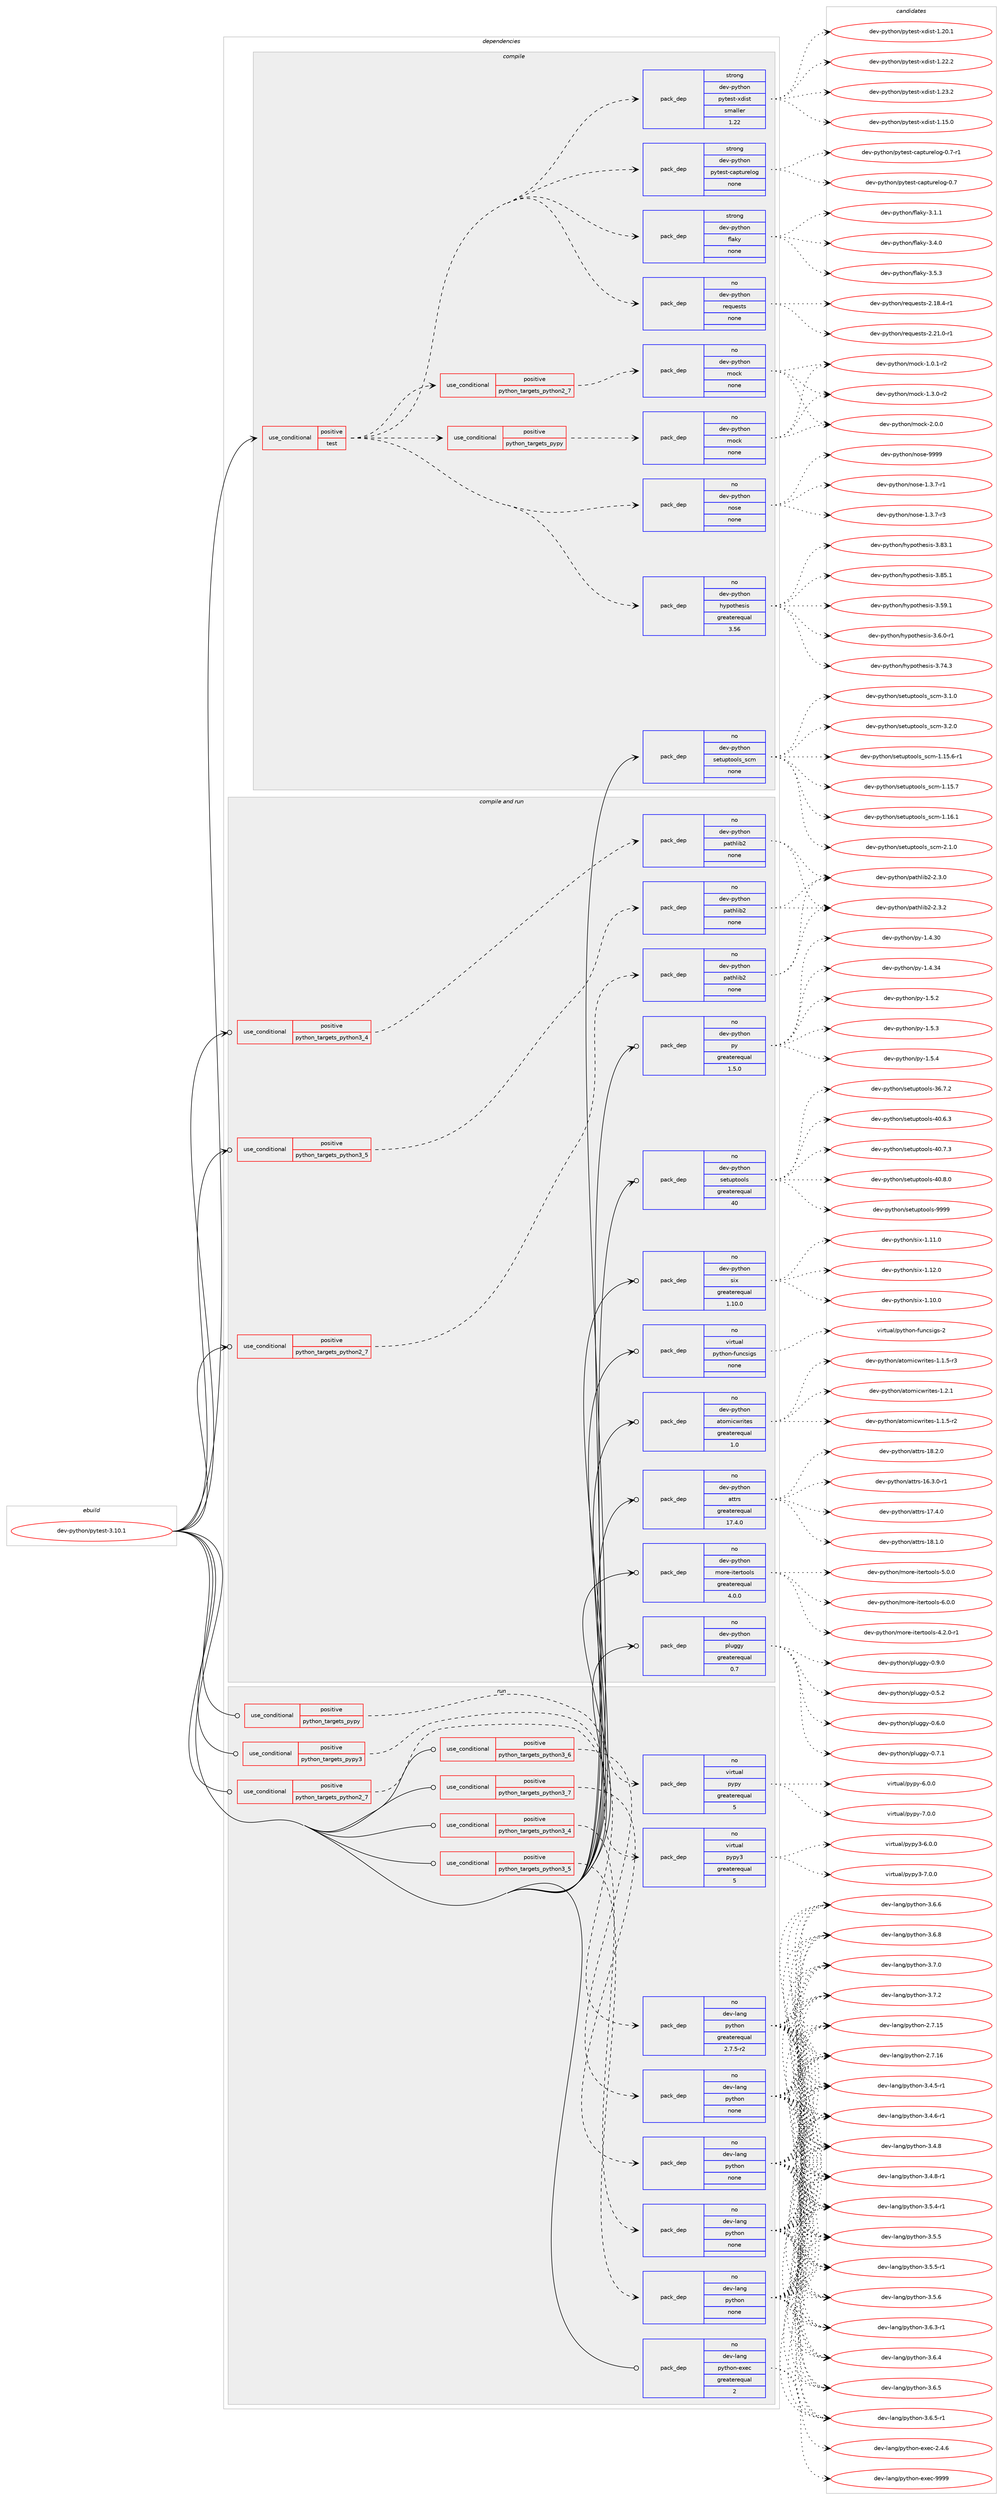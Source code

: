digraph prolog {

# *************
# Graph options
# *************

newrank=true;
concentrate=true;
compound=true;
graph [rankdir=LR,fontname=Helvetica,fontsize=10,ranksep=1.5];#, ranksep=2.5, nodesep=0.2];
edge  [arrowhead=vee];
node  [fontname=Helvetica,fontsize=10];

# **********
# The ebuild
# **********

subgraph cluster_leftcol {
color=gray;
rank=same;
label=<<i>ebuild</i>>;
id [label="dev-python/pytest-3.10.1", color=red, width=4, href="../dev-python/pytest-3.10.1.svg"];
}

# ****************
# The dependencies
# ****************

subgraph cluster_midcol {
color=gray;
label=<<i>dependencies</i>>;
subgraph cluster_compile {
fillcolor="#eeeeee";
style=filled;
label=<<i>compile</i>>;
subgraph cond381925 {
dependency1432696 [label=<<TABLE BORDER="0" CELLBORDER="1" CELLSPACING="0" CELLPADDING="4"><TR><TD ROWSPAN="3" CELLPADDING="10">use_conditional</TD></TR><TR><TD>positive</TD></TR><TR><TD>test</TD></TR></TABLE>>, shape=none, color=red];
subgraph pack1027427 {
dependency1432697 [label=<<TABLE BORDER="0" CELLBORDER="1" CELLSPACING="0" CELLPADDING="4" WIDTH="220"><TR><TD ROWSPAN="6" CELLPADDING="30">pack_dep</TD></TR><TR><TD WIDTH="110">no</TD></TR><TR><TD>dev-python</TD></TR><TR><TD>hypothesis</TD></TR><TR><TD>greaterequal</TD></TR><TR><TD>3.56</TD></TR></TABLE>>, shape=none, color=blue];
}
dependency1432696:e -> dependency1432697:w [weight=20,style="dashed",arrowhead="vee"];
subgraph pack1027428 {
dependency1432698 [label=<<TABLE BORDER="0" CELLBORDER="1" CELLSPACING="0" CELLPADDING="4" WIDTH="220"><TR><TD ROWSPAN="6" CELLPADDING="30">pack_dep</TD></TR><TR><TD WIDTH="110">no</TD></TR><TR><TD>dev-python</TD></TR><TR><TD>nose</TD></TR><TR><TD>none</TD></TR><TR><TD></TD></TR></TABLE>>, shape=none, color=blue];
}
dependency1432696:e -> dependency1432698:w [weight=20,style="dashed",arrowhead="vee"];
subgraph cond381926 {
dependency1432699 [label=<<TABLE BORDER="0" CELLBORDER="1" CELLSPACING="0" CELLPADDING="4"><TR><TD ROWSPAN="3" CELLPADDING="10">use_conditional</TD></TR><TR><TD>positive</TD></TR><TR><TD>python_targets_pypy</TD></TR></TABLE>>, shape=none, color=red];
subgraph pack1027429 {
dependency1432700 [label=<<TABLE BORDER="0" CELLBORDER="1" CELLSPACING="0" CELLPADDING="4" WIDTH="220"><TR><TD ROWSPAN="6" CELLPADDING="30">pack_dep</TD></TR><TR><TD WIDTH="110">no</TD></TR><TR><TD>dev-python</TD></TR><TR><TD>mock</TD></TR><TR><TD>none</TD></TR><TR><TD></TD></TR></TABLE>>, shape=none, color=blue];
}
dependency1432699:e -> dependency1432700:w [weight=20,style="dashed",arrowhead="vee"];
}
dependency1432696:e -> dependency1432699:w [weight=20,style="dashed",arrowhead="vee"];
subgraph cond381927 {
dependency1432701 [label=<<TABLE BORDER="0" CELLBORDER="1" CELLSPACING="0" CELLPADDING="4"><TR><TD ROWSPAN="3" CELLPADDING="10">use_conditional</TD></TR><TR><TD>positive</TD></TR><TR><TD>python_targets_python2_7</TD></TR></TABLE>>, shape=none, color=red];
subgraph pack1027430 {
dependency1432702 [label=<<TABLE BORDER="0" CELLBORDER="1" CELLSPACING="0" CELLPADDING="4" WIDTH="220"><TR><TD ROWSPAN="6" CELLPADDING="30">pack_dep</TD></TR><TR><TD WIDTH="110">no</TD></TR><TR><TD>dev-python</TD></TR><TR><TD>mock</TD></TR><TR><TD>none</TD></TR><TR><TD></TD></TR></TABLE>>, shape=none, color=blue];
}
dependency1432701:e -> dependency1432702:w [weight=20,style="dashed",arrowhead="vee"];
}
dependency1432696:e -> dependency1432701:w [weight=20,style="dashed",arrowhead="vee"];
subgraph pack1027431 {
dependency1432703 [label=<<TABLE BORDER="0" CELLBORDER="1" CELLSPACING="0" CELLPADDING="4" WIDTH="220"><TR><TD ROWSPAN="6" CELLPADDING="30">pack_dep</TD></TR><TR><TD WIDTH="110">no</TD></TR><TR><TD>dev-python</TD></TR><TR><TD>requests</TD></TR><TR><TD>none</TD></TR><TR><TD></TD></TR></TABLE>>, shape=none, color=blue];
}
dependency1432696:e -> dependency1432703:w [weight=20,style="dashed",arrowhead="vee"];
subgraph pack1027432 {
dependency1432704 [label=<<TABLE BORDER="0" CELLBORDER="1" CELLSPACING="0" CELLPADDING="4" WIDTH="220"><TR><TD ROWSPAN="6" CELLPADDING="30">pack_dep</TD></TR><TR><TD WIDTH="110">strong</TD></TR><TR><TD>dev-python</TD></TR><TR><TD>flaky</TD></TR><TR><TD>none</TD></TR><TR><TD></TD></TR></TABLE>>, shape=none, color=blue];
}
dependency1432696:e -> dependency1432704:w [weight=20,style="dashed",arrowhead="vee"];
subgraph pack1027433 {
dependency1432705 [label=<<TABLE BORDER="0" CELLBORDER="1" CELLSPACING="0" CELLPADDING="4" WIDTH="220"><TR><TD ROWSPAN="6" CELLPADDING="30">pack_dep</TD></TR><TR><TD WIDTH="110">strong</TD></TR><TR><TD>dev-python</TD></TR><TR><TD>pytest-capturelog</TD></TR><TR><TD>none</TD></TR><TR><TD></TD></TR></TABLE>>, shape=none, color=blue];
}
dependency1432696:e -> dependency1432705:w [weight=20,style="dashed",arrowhead="vee"];
subgraph pack1027434 {
dependency1432706 [label=<<TABLE BORDER="0" CELLBORDER="1" CELLSPACING="0" CELLPADDING="4" WIDTH="220"><TR><TD ROWSPAN="6" CELLPADDING="30">pack_dep</TD></TR><TR><TD WIDTH="110">strong</TD></TR><TR><TD>dev-python</TD></TR><TR><TD>pytest-xdist</TD></TR><TR><TD>smaller</TD></TR><TR><TD>1.22</TD></TR></TABLE>>, shape=none, color=blue];
}
dependency1432696:e -> dependency1432706:w [weight=20,style="dashed",arrowhead="vee"];
}
id:e -> dependency1432696:w [weight=20,style="solid",arrowhead="vee"];
subgraph pack1027435 {
dependency1432707 [label=<<TABLE BORDER="0" CELLBORDER="1" CELLSPACING="0" CELLPADDING="4" WIDTH="220"><TR><TD ROWSPAN="6" CELLPADDING="30">pack_dep</TD></TR><TR><TD WIDTH="110">no</TD></TR><TR><TD>dev-python</TD></TR><TR><TD>setuptools_scm</TD></TR><TR><TD>none</TD></TR><TR><TD></TD></TR></TABLE>>, shape=none, color=blue];
}
id:e -> dependency1432707:w [weight=20,style="solid",arrowhead="vee"];
}
subgraph cluster_compileandrun {
fillcolor="#eeeeee";
style=filled;
label=<<i>compile and run</i>>;
subgraph cond381928 {
dependency1432708 [label=<<TABLE BORDER="0" CELLBORDER="1" CELLSPACING="0" CELLPADDING="4"><TR><TD ROWSPAN="3" CELLPADDING="10">use_conditional</TD></TR><TR><TD>positive</TD></TR><TR><TD>python_targets_python2_7</TD></TR></TABLE>>, shape=none, color=red];
subgraph pack1027436 {
dependency1432709 [label=<<TABLE BORDER="0" CELLBORDER="1" CELLSPACING="0" CELLPADDING="4" WIDTH="220"><TR><TD ROWSPAN="6" CELLPADDING="30">pack_dep</TD></TR><TR><TD WIDTH="110">no</TD></TR><TR><TD>dev-python</TD></TR><TR><TD>pathlib2</TD></TR><TR><TD>none</TD></TR><TR><TD></TD></TR></TABLE>>, shape=none, color=blue];
}
dependency1432708:e -> dependency1432709:w [weight=20,style="dashed",arrowhead="vee"];
}
id:e -> dependency1432708:w [weight=20,style="solid",arrowhead="odotvee"];
subgraph cond381929 {
dependency1432710 [label=<<TABLE BORDER="0" CELLBORDER="1" CELLSPACING="0" CELLPADDING="4"><TR><TD ROWSPAN="3" CELLPADDING="10">use_conditional</TD></TR><TR><TD>positive</TD></TR><TR><TD>python_targets_python3_4</TD></TR></TABLE>>, shape=none, color=red];
subgraph pack1027437 {
dependency1432711 [label=<<TABLE BORDER="0" CELLBORDER="1" CELLSPACING="0" CELLPADDING="4" WIDTH="220"><TR><TD ROWSPAN="6" CELLPADDING="30">pack_dep</TD></TR><TR><TD WIDTH="110">no</TD></TR><TR><TD>dev-python</TD></TR><TR><TD>pathlib2</TD></TR><TR><TD>none</TD></TR><TR><TD></TD></TR></TABLE>>, shape=none, color=blue];
}
dependency1432710:e -> dependency1432711:w [weight=20,style="dashed",arrowhead="vee"];
}
id:e -> dependency1432710:w [weight=20,style="solid",arrowhead="odotvee"];
subgraph cond381930 {
dependency1432712 [label=<<TABLE BORDER="0" CELLBORDER="1" CELLSPACING="0" CELLPADDING="4"><TR><TD ROWSPAN="3" CELLPADDING="10">use_conditional</TD></TR><TR><TD>positive</TD></TR><TR><TD>python_targets_python3_5</TD></TR></TABLE>>, shape=none, color=red];
subgraph pack1027438 {
dependency1432713 [label=<<TABLE BORDER="0" CELLBORDER="1" CELLSPACING="0" CELLPADDING="4" WIDTH="220"><TR><TD ROWSPAN="6" CELLPADDING="30">pack_dep</TD></TR><TR><TD WIDTH="110">no</TD></TR><TR><TD>dev-python</TD></TR><TR><TD>pathlib2</TD></TR><TR><TD>none</TD></TR><TR><TD></TD></TR></TABLE>>, shape=none, color=blue];
}
dependency1432712:e -> dependency1432713:w [weight=20,style="dashed",arrowhead="vee"];
}
id:e -> dependency1432712:w [weight=20,style="solid",arrowhead="odotvee"];
subgraph pack1027439 {
dependency1432714 [label=<<TABLE BORDER="0" CELLBORDER="1" CELLSPACING="0" CELLPADDING="4" WIDTH="220"><TR><TD ROWSPAN="6" CELLPADDING="30">pack_dep</TD></TR><TR><TD WIDTH="110">no</TD></TR><TR><TD>dev-python</TD></TR><TR><TD>atomicwrites</TD></TR><TR><TD>greaterequal</TD></TR><TR><TD>1.0</TD></TR></TABLE>>, shape=none, color=blue];
}
id:e -> dependency1432714:w [weight=20,style="solid",arrowhead="odotvee"];
subgraph pack1027440 {
dependency1432715 [label=<<TABLE BORDER="0" CELLBORDER="1" CELLSPACING="0" CELLPADDING="4" WIDTH="220"><TR><TD ROWSPAN="6" CELLPADDING="30">pack_dep</TD></TR><TR><TD WIDTH="110">no</TD></TR><TR><TD>dev-python</TD></TR><TR><TD>attrs</TD></TR><TR><TD>greaterequal</TD></TR><TR><TD>17.4.0</TD></TR></TABLE>>, shape=none, color=blue];
}
id:e -> dependency1432715:w [weight=20,style="solid",arrowhead="odotvee"];
subgraph pack1027441 {
dependency1432716 [label=<<TABLE BORDER="0" CELLBORDER="1" CELLSPACING="0" CELLPADDING="4" WIDTH="220"><TR><TD ROWSPAN="6" CELLPADDING="30">pack_dep</TD></TR><TR><TD WIDTH="110">no</TD></TR><TR><TD>dev-python</TD></TR><TR><TD>more-itertools</TD></TR><TR><TD>greaterequal</TD></TR><TR><TD>4.0.0</TD></TR></TABLE>>, shape=none, color=blue];
}
id:e -> dependency1432716:w [weight=20,style="solid",arrowhead="odotvee"];
subgraph pack1027442 {
dependency1432717 [label=<<TABLE BORDER="0" CELLBORDER="1" CELLSPACING="0" CELLPADDING="4" WIDTH="220"><TR><TD ROWSPAN="6" CELLPADDING="30">pack_dep</TD></TR><TR><TD WIDTH="110">no</TD></TR><TR><TD>dev-python</TD></TR><TR><TD>pluggy</TD></TR><TR><TD>greaterequal</TD></TR><TR><TD>0.7</TD></TR></TABLE>>, shape=none, color=blue];
}
id:e -> dependency1432717:w [weight=20,style="solid",arrowhead="odotvee"];
subgraph pack1027443 {
dependency1432718 [label=<<TABLE BORDER="0" CELLBORDER="1" CELLSPACING="0" CELLPADDING="4" WIDTH="220"><TR><TD ROWSPAN="6" CELLPADDING="30">pack_dep</TD></TR><TR><TD WIDTH="110">no</TD></TR><TR><TD>dev-python</TD></TR><TR><TD>py</TD></TR><TR><TD>greaterequal</TD></TR><TR><TD>1.5.0</TD></TR></TABLE>>, shape=none, color=blue];
}
id:e -> dependency1432718:w [weight=20,style="solid",arrowhead="odotvee"];
subgraph pack1027444 {
dependency1432719 [label=<<TABLE BORDER="0" CELLBORDER="1" CELLSPACING="0" CELLPADDING="4" WIDTH="220"><TR><TD ROWSPAN="6" CELLPADDING="30">pack_dep</TD></TR><TR><TD WIDTH="110">no</TD></TR><TR><TD>dev-python</TD></TR><TR><TD>setuptools</TD></TR><TR><TD>greaterequal</TD></TR><TR><TD>40</TD></TR></TABLE>>, shape=none, color=blue];
}
id:e -> dependency1432719:w [weight=20,style="solid",arrowhead="odotvee"];
subgraph pack1027445 {
dependency1432720 [label=<<TABLE BORDER="0" CELLBORDER="1" CELLSPACING="0" CELLPADDING="4" WIDTH="220"><TR><TD ROWSPAN="6" CELLPADDING="30">pack_dep</TD></TR><TR><TD WIDTH="110">no</TD></TR><TR><TD>dev-python</TD></TR><TR><TD>six</TD></TR><TR><TD>greaterequal</TD></TR><TR><TD>1.10.0</TD></TR></TABLE>>, shape=none, color=blue];
}
id:e -> dependency1432720:w [weight=20,style="solid",arrowhead="odotvee"];
subgraph pack1027446 {
dependency1432721 [label=<<TABLE BORDER="0" CELLBORDER="1" CELLSPACING="0" CELLPADDING="4" WIDTH="220"><TR><TD ROWSPAN="6" CELLPADDING="30">pack_dep</TD></TR><TR><TD WIDTH="110">no</TD></TR><TR><TD>virtual</TD></TR><TR><TD>python-funcsigs</TD></TR><TR><TD>none</TD></TR><TR><TD></TD></TR></TABLE>>, shape=none, color=blue];
}
id:e -> dependency1432721:w [weight=20,style="solid",arrowhead="odotvee"];
}
subgraph cluster_run {
fillcolor="#eeeeee";
style=filled;
label=<<i>run</i>>;
subgraph cond381931 {
dependency1432722 [label=<<TABLE BORDER="0" CELLBORDER="1" CELLSPACING="0" CELLPADDING="4"><TR><TD ROWSPAN="3" CELLPADDING="10">use_conditional</TD></TR><TR><TD>positive</TD></TR><TR><TD>python_targets_pypy</TD></TR></TABLE>>, shape=none, color=red];
subgraph pack1027447 {
dependency1432723 [label=<<TABLE BORDER="0" CELLBORDER="1" CELLSPACING="0" CELLPADDING="4" WIDTH="220"><TR><TD ROWSPAN="6" CELLPADDING="30">pack_dep</TD></TR><TR><TD WIDTH="110">no</TD></TR><TR><TD>virtual</TD></TR><TR><TD>pypy</TD></TR><TR><TD>greaterequal</TD></TR><TR><TD>5</TD></TR></TABLE>>, shape=none, color=blue];
}
dependency1432722:e -> dependency1432723:w [weight=20,style="dashed",arrowhead="vee"];
}
id:e -> dependency1432722:w [weight=20,style="solid",arrowhead="odot"];
subgraph cond381932 {
dependency1432724 [label=<<TABLE BORDER="0" CELLBORDER="1" CELLSPACING="0" CELLPADDING="4"><TR><TD ROWSPAN="3" CELLPADDING="10">use_conditional</TD></TR><TR><TD>positive</TD></TR><TR><TD>python_targets_pypy3</TD></TR></TABLE>>, shape=none, color=red];
subgraph pack1027448 {
dependency1432725 [label=<<TABLE BORDER="0" CELLBORDER="1" CELLSPACING="0" CELLPADDING="4" WIDTH="220"><TR><TD ROWSPAN="6" CELLPADDING="30">pack_dep</TD></TR><TR><TD WIDTH="110">no</TD></TR><TR><TD>virtual</TD></TR><TR><TD>pypy3</TD></TR><TR><TD>greaterequal</TD></TR><TR><TD>5</TD></TR></TABLE>>, shape=none, color=blue];
}
dependency1432724:e -> dependency1432725:w [weight=20,style="dashed",arrowhead="vee"];
}
id:e -> dependency1432724:w [weight=20,style="solid",arrowhead="odot"];
subgraph cond381933 {
dependency1432726 [label=<<TABLE BORDER="0" CELLBORDER="1" CELLSPACING="0" CELLPADDING="4"><TR><TD ROWSPAN="3" CELLPADDING="10">use_conditional</TD></TR><TR><TD>positive</TD></TR><TR><TD>python_targets_python2_7</TD></TR></TABLE>>, shape=none, color=red];
subgraph pack1027449 {
dependency1432727 [label=<<TABLE BORDER="0" CELLBORDER="1" CELLSPACING="0" CELLPADDING="4" WIDTH="220"><TR><TD ROWSPAN="6" CELLPADDING="30">pack_dep</TD></TR><TR><TD WIDTH="110">no</TD></TR><TR><TD>dev-lang</TD></TR><TR><TD>python</TD></TR><TR><TD>greaterequal</TD></TR><TR><TD>2.7.5-r2</TD></TR></TABLE>>, shape=none, color=blue];
}
dependency1432726:e -> dependency1432727:w [weight=20,style="dashed",arrowhead="vee"];
}
id:e -> dependency1432726:w [weight=20,style="solid",arrowhead="odot"];
subgraph cond381934 {
dependency1432728 [label=<<TABLE BORDER="0" CELLBORDER="1" CELLSPACING="0" CELLPADDING="4"><TR><TD ROWSPAN="3" CELLPADDING="10">use_conditional</TD></TR><TR><TD>positive</TD></TR><TR><TD>python_targets_python3_4</TD></TR></TABLE>>, shape=none, color=red];
subgraph pack1027450 {
dependency1432729 [label=<<TABLE BORDER="0" CELLBORDER="1" CELLSPACING="0" CELLPADDING="4" WIDTH="220"><TR><TD ROWSPAN="6" CELLPADDING="30">pack_dep</TD></TR><TR><TD WIDTH="110">no</TD></TR><TR><TD>dev-lang</TD></TR><TR><TD>python</TD></TR><TR><TD>none</TD></TR><TR><TD></TD></TR></TABLE>>, shape=none, color=blue];
}
dependency1432728:e -> dependency1432729:w [weight=20,style="dashed",arrowhead="vee"];
}
id:e -> dependency1432728:w [weight=20,style="solid",arrowhead="odot"];
subgraph cond381935 {
dependency1432730 [label=<<TABLE BORDER="0" CELLBORDER="1" CELLSPACING="0" CELLPADDING="4"><TR><TD ROWSPAN="3" CELLPADDING="10">use_conditional</TD></TR><TR><TD>positive</TD></TR><TR><TD>python_targets_python3_5</TD></TR></TABLE>>, shape=none, color=red];
subgraph pack1027451 {
dependency1432731 [label=<<TABLE BORDER="0" CELLBORDER="1" CELLSPACING="0" CELLPADDING="4" WIDTH="220"><TR><TD ROWSPAN="6" CELLPADDING="30">pack_dep</TD></TR><TR><TD WIDTH="110">no</TD></TR><TR><TD>dev-lang</TD></TR><TR><TD>python</TD></TR><TR><TD>none</TD></TR><TR><TD></TD></TR></TABLE>>, shape=none, color=blue];
}
dependency1432730:e -> dependency1432731:w [weight=20,style="dashed",arrowhead="vee"];
}
id:e -> dependency1432730:w [weight=20,style="solid",arrowhead="odot"];
subgraph cond381936 {
dependency1432732 [label=<<TABLE BORDER="0" CELLBORDER="1" CELLSPACING="0" CELLPADDING="4"><TR><TD ROWSPAN="3" CELLPADDING="10">use_conditional</TD></TR><TR><TD>positive</TD></TR><TR><TD>python_targets_python3_6</TD></TR></TABLE>>, shape=none, color=red];
subgraph pack1027452 {
dependency1432733 [label=<<TABLE BORDER="0" CELLBORDER="1" CELLSPACING="0" CELLPADDING="4" WIDTH="220"><TR><TD ROWSPAN="6" CELLPADDING="30">pack_dep</TD></TR><TR><TD WIDTH="110">no</TD></TR><TR><TD>dev-lang</TD></TR><TR><TD>python</TD></TR><TR><TD>none</TD></TR><TR><TD></TD></TR></TABLE>>, shape=none, color=blue];
}
dependency1432732:e -> dependency1432733:w [weight=20,style="dashed",arrowhead="vee"];
}
id:e -> dependency1432732:w [weight=20,style="solid",arrowhead="odot"];
subgraph cond381937 {
dependency1432734 [label=<<TABLE BORDER="0" CELLBORDER="1" CELLSPACING="0" CELLPADDING="4"><TR><TD ROWSPAN="3" CELLPADDING="10">use_conditional</TD></TR><TR><TD>positive</TD></TR><TR><TD>python_targets_python3_7</TD></TR></TABLE>>, shape=none, color=red];
subgraph pack1027453 {
dependency1432735 [label=<<TABLE BORDER="0" CELLBORDER="1" CELLSPACING="0" CELLPADDING="4" WIDTH="220"><TR><TD ROWSPAN="6" CELLPADDING="30">pack_dep</TD></TR><TR><TD WIDTH="110">no</TD></TR><TR><TD>dev-lang</TD></TR><TR><TD>python</TD></TR><TR><TD>none</TD></TR><TR><TD></TD></TR></TABLE>>, shape=none, color=blue];
}
dependency1432734:e -> dependency1432735:w [weight=20,style="dashed",arrowhead="vee"];
}
id:e -> dependency1432734:w [weight=20,style="solid",arrowhead="odot"];
subgraph pack1027454 {
dependency1432736 [label=<<TABLE BORDER="0" CELLBORDER="1" CELLSPACING="0" CELLPADDING="4" WIDTH="220"><TR><TD ROWSPAN="6" CELLPADDING="30">pack_dep</TD></TR><TR><TD WIDTH="110">no</TD></TR><TR><TD>dev-lang</TD></TR><TR><TD>python-exec</TD></TR><TR><TD>greaterequal</TD></TR><TR><TD>2</TD></TR></TABLE>>, shape=none, color=blue];
}
id:e -> dependency1432736:w [weight=20,style="solid",arrowhead="odot"];
}
}

# **************
# The candidates
# **************

subgraph cluster_choices {
rank=same;
color=gray;
label=<<i>candidates</i>>;

subgraph choice1027427 {
color=black;
nodesep=1;
choice100101118451121211161041111104710412111211111610410111510511545514653574649 [label="dev-python/hypothesis-3.59.1", color=red, width=4,href="../dev-python/hypothesis-3.59.1.svg"];
choice10010111845112121116104111110471041211121111161041011151051154551465446484511449 [label="dev-python/hypothesis-3.6.0-r1", color=red, width=4,href="../dev-python/hypothesis-3.6.0-r1.svg"];
choice100101118451121211161041111104710412111211111610410111510511545514655524651 [label="dev-python/hypothesis-3.74.3", color=red, width=4,href="../dev-python/hypothesis-3.74.3.svg"];
choice100101118451121211161041111104710412111211111610410111510511545514656514649 [label="dev-python/hypothesis-3.83.1", color=red, width=4,href="../dev-python/hypothesis-3.83.1.svg"];
choice100101118451121211161041111104710412111211111610410111510511545514656534649 [label="dev-python/hypothesis-3.85.1", color=red, width=4,href="../dev-python/hypothesis-3.85.1.svg"];
dependency1432697:e -> choice100101118451121211161041111104710412111211111610410111510511545514653574649:w [style=dotted,weight="100"];
dependency1432697:e -> choice10010111845112121116104111110471041211121111161041011151051154551465446484511449:w [style=dotted,weight="100"];
dependency1432697:e -> choice100101118451121211161041111104710412111211111610410111510511545514655524651:w [style=dotted,weight="100"];
dependency1432697:e -> choice100101118451121211161041111104710412111211111610410111510511545514656514649:w [style=dotted,weight="100"];
dependency1432697:e -> choice100101118451121211161041111104710412111211111610410111510511545514656534649:w [style=dotted,weight="100"];
}
subgraph choice1027428 {
color=black;
nodesep=1;
choice10010111845112121116104111110471101111151014549465146554511449 [label="dev-python/nose-1.3.7-r1", color=red, width=4,href="../dev-python/nose-1.3.7-r1.svg"];
choice10010111845112121116104111110471101111151014549465146554511451 [label="dev-python/nose-1.3.7-r3", color=red, width=4,href="../dev-python/nose-1.3.7-r3.svg"];
choice10010111845112121116104111110471101111151014557575757 [label="dev-python/nose-9999", color=red, width=4,href="../dev-python/nose-9999.svg"];
dependency1432698:e -> choice10010111845112121116104111110471101111151014549465146554511449:w [style=dotted,weight="100"];
dependency1432698:e -> choice10010111845112121116104111110471101111151014549465146554511451:w [style=dotted,weight="100"];
dependency1432698:e -> choice10010111845112121116104111110471101111151014557575757:w [style=dotted,weight="100"];
}
subgraph choice1027429 {
color=black;
nodesep=1;
choice1001011184511212111610411111047109111991074549464846494511450 [label="dev-python/mock-1.0.1-r2", color=red, width=4,href="../dev-python/mock-1.0.1-r2.svg"];
choice1001011184511212111610411111047109111991074549465146484511450 [label="dev-python/mock-1.3.0-r2", color=red, width=4,href="../dev-python/mock-1.3.0-r2.svg"];
choice100101118451121211161041111104710911199107455046484648 [label="dev-python/mock-2.0.0", color=red, width=4,href="../dev-python/mock-2.0.0.svg"];
dependency1432700:e -> choice1001011184511212111610411111047109111991074549464846494511450:w [style=dotted,weight="100"];
dependency1432700:e -> choice1001011184511212111610411111047109111991074549465146484511450:w [style=dotted,weight="100"];
dependency1432700:e -> choice100101118451121211161041111104710911199107455046484648:w [style=dotted,weight="100"];
}
subgraph choice1027430 {
color=black;
nodesep=1;
choice1001011184511212111610411111047109111991074549464846494511450 [label="dev-python/mock-1.0.1-r2", color=red, width=4,href="../dev-python/mock-1.0.1-r2.svg"];
choice1001011184511212111610411111047109111991074549465146484511450 [label="dev-python/mock-1.3.0-r2", color=red, width=4,href="../dev-python/mock-1.3.0-r2.svg"];
choice100101118451121211161041111104710911199107455046484648 [label="dev-python/mock-2.0.0", color=red, width=4,href="../dev-python/mock-2.0.0.svg"];
dependency1432702:e -> choice1001011184511212111610411111047109111991074549464846494511450:w [style=dotted,weight="100"];
dependency1432702:e -> choice1001011184511212111610411111047109111991074549465146484511450:w [style=dotted,weight="100"];
dependency1432702:e -> choice100101118451121211161041111104710911199107455046484648:w [style=dotted,weight="100"];
}
subgraph choice1027431 {
color=black;
nodesep=1;
choice1001011184511212111610411111047114101113117101115116115455046495646524511449 [label="dev-python/requests-2.18.4-r1", color=red, width=4,href="../dev-python/requests-2.18.4-r1.svg"];
choice1001011184511212111610411111047114101113117101115116115455046504946484511449 [label="dev-python/requests-2.21.0-r1", color=red, width=4,href="../dev-python/requests-2.21.0-r1.svg"];
dependency1432703:e -> choice1001011184511212111610411111047114101113117101115116115455046495646524511449:w [style=dotted,weight="100"];
dependency1432703:e -> choice1001011184511212111610411111047114101113117101115116115455046504946484511449:w [style=dotted,weight="100"];
}
subgraph choice1027432 {
color=black;
nodesep=1;
choice100101118451121211161041111104710210897107121455146494649 [label="dev-python/flaky-3.1.1", color=red, width=4,href="../dev-python/flaky-3.1.1.svg"];
choice100101118451121211161041111104710210897107121455146524648 [label="dev-python/flaky-3.4.0", color=red, width=4,href="../dev-python/flaky-3.4.0.svg"];
choice100101118451121211161041111104710210897107121455146534651 [label="dev-python/flaky-3.5.3", color=red, width=4,href="../dev-python/flaky-3.5.3.svg"];
dependency1432704:e -> choice100101118451121211161041111104710210897107121455146494649:w [style=dotted,weight="100"];
dependency1432704:e -> choice100101118451121211161041111104710210897107121455146524648:w [style=dotted,weight="100"];
dependency1432704:e -> choice100101118451121211161041111104710210897107121455146534651:w [style=dotted,weight="100"];
}
subgraph choice1027433 {
color=black;
nodesep=1;
choice100101118451121211161041111104711212111610111511645999711211611711410110811110345484655 [label="dev-python/pytest-capturelog-0.7", color=red, width=4,href="../dev-python/pytest-capturelog-0.7.svg"];
choice1001011184511212111610411111047112121116101115116459997112116117114101108111103454846554511449 [label="dev-python/pytest-capturelog-0.7-r1", color=red, width=4,href="../dev-python/pytest-capturelog-0.7-r1.svg"];
dependency1432705:e -> choice100101118451121211161041111104711212111610111511645999711211611711410110811110345484655:w [style=dotted,weight="100"];
dependency1432705:e -> choice1001011184511212111610411111047112121116101115116459997112116117114101108111103454846554511449:w [style=dotted,weight="100"];
}
subgraph choice1027434 {
color=black;
nodesep=1;
choice10010111845112121116104111110471121211161011151164512010010511511645494649534648 [label="dev-python/pytest-xdist-1.15.0", color=red, width=4,href="../dev-python/pytest-xdist-1.15.0.svg"];
choice10010111845112121116104111110471121211161011151164512010010511511645494650484649 [label="dev-python/pytest-xdist-1.20.1", color=red, width=4,href="../dev-python/pytest-xdist-1.20.1.svg"];
choice10010111845112121116104111110471121211161011151164512010010511511645494650504650 [label="dev-python/pytest-xdist-1.22.2", color=red, width=4,href="../dev-python/pytest-xdist-1.22.2.svg"];
choice10010111845112121116104111110471121211161011151164512010010511511645494650514650 [label="dev-python/pytest-xdist-1.23.2", color=red, width=4,href="../dev-python/pytest-xdist-1.23.2.svg"];
dependency1432706:e -> choice10010111845112121116104111110471121211161011151164512010010511511645494649534648:w [style=dotted,weight="100"];
dependency1432706:e -> choice10010111845112121116104111110471121211161011151164512010010511511645494650484649:w [style=dotted,weight="100"];
dependency1432706:e -> choice10010111845112121116104111110471121211161011151164512010010511511645494650504650:w [style=dotted,weight="100"];
dependency1432706:e -> choice10010111845112121116104111110471121211161011151164512010010511511645494650514650:w [style=dotted,weight="100"];
}
subgraph choice1027435 {
color=black;
nodesep=1;
choice10010111845112121116104111110471151011161171121161111111081159511599109454946495346544511449 [label="dev-python/setuptools_scm-1.15.6-r1", color=red, width=4,href="../dev-python/setuptools_scm-1.15.6-r1.svg"];
choice1001011184511212111610411111047115101116117112116111111108115951159910945494649534655 [label="dev-python/setuptools_scm-1.15.7", color=red, width=4,href="../dev-python/setuptools_scm-1.15.7.svg"];
choice1001011184511212111610411111047115101116117112116111111108115951159910945494649544649 [label="dev-python/setuptools_scm-1.16.1", color=red, width=4,href="../dev-python/setuptools_scm-1.16.1.svg"];
choice10010111845112121116104111110471151011161171121161111111081159511599109455046494648 [label="dev-python/setuptools_scm-2.1.0", color=red, width=4,href="../dev-python/setuptools_scm-2.1.0.svg"];
choice10010111845112121116104111110471151011161171121161111111081159511599109455146494648 [label="dev-python/setuptools_scm-3.1.0", color=red, width=4,href="../dev-python/setuptools_scm-3.1.0.svg"];
choice10010111845112121116104111110471151011161171121161111111081159511599109455146504648 [label="dev-python/setuptools_scm-3.2.0", color=red, width=4,href="../dev-python/setuptools_scm-3.2.0.svg"];
dependency1432707:e -> choice10010111845112121116104111110471151011161171121161111111081159511599109454946495346544511449:w [style=dotted,weight="100"];
dependency1432707:e -> choice1001011184511212111610411111047115101116117112116111111108115951159910945494649534655:w [style=dotted,weight="100"];
dependency1432707:e -> choice1001011184511212111610411111047115101116117112116111111108115951159910945494649544649:w [style=dotted,weight="100"];
dependency1432707:e -> choice10010111845112121116104111110471151011161171121161111111081159511599109455046494648:w [style=dotted,weight="100"];
dependency1432707:e -> choice10010111845112121116104111110471151011161171121161111111081159511599109455146494648:w [style=dotted,weight="100"];
dependency1432707:e -> choice10010111845112121116104111110471151011161171121161111111081159511599109455146504648:w [style=dotted,weight="100"];
}
subgraph choice1027436 {
color=black;
nodesep=1;
choice1001011184511212111610411111047112971161041081059850455046514648 [label="dev-python/pathlib2-2.3.0", color=red, width=4,href="../dev-python/pathlib2-2.3.0.svg"];
choice1001011184511212111610411111047112971161041081059850455046514650 [label="dev-python/pathlib2-2.3.2", color=red, width=4,href="../dev-python/pathlib2-2.3.2.svg"];
dependency1432709:e -> choice1001011184511212111610411111047112971161041081059850455046514648:w [style=dotted,weight="100"];
dependency1432709:e -> choice1001011184511212111610411111047112971161041081059850455046514650:w [style=dotted,weight="100"];
}
subgraph choice1027437 {
color=black;
nodesep=1;
choice1001011184511212111610411111047112971161041081059850455046514648 [label="dev-python/pathlib2-2.3.0", color=red, width=4,href="../dev-python/pathlib2-2.3.0.svg"];
choice1001011184511212111610411111047112971161041081059850455046514650 [label="dev-python/pathlib2-2.3.2", color=red, width=4,href="../dev-python/pathlib2-2.3.2.svg"];
dependency1432711:e -> choice1001011184511212111610411111047112971161041081059850455046514648:w [style=dotted,weight="100"];
dependency1432711:e -> choice1001011184511212111610411111047112971161041081059850455046514650:w [style=dotted,weight="100"];
}
subgraph choice1027438 {
color=black;
nodesep=1;
choice1001011184511212111610411111047112971161041081059850455046514648 [label="dev-python/pathlib2-2.3.0", color=red, width=4,href="../dev-python/pathlib2-2.3.0.svg"];
choice1001011184511212111610411111047112971161041081059850455046514650 [label="dev-python/pathlib2-2.3.2", color=red, width=4,href="../dev-python/pathlib2-2.3.2.svg"];
dependency1432713:e -> choice1001011184511212111610411111047112971161041081059850455046514648:w [style=dotted,weight="100"];
dependency1432713:e -> choice1001011184511212111610411111047112971161041081059850455046514650:w [style=dotted,weight="100"];
}
subgraph choice1027439 {
color=black;
nodesep=1;
choice100101118451121211161041111104797116111109105991191141051161011154549464946534511450 [label="dev-python/atomicwrites-1.1.5-r2", color=red, width=4,href="../dev-python/atomicwrites-1.1.5-r2.svg"];
choice100101118451121211161041111104797116111109105991191141051161011154549464946534511451 [label="dev-python/atomicwrites-1.1.5-r3", color=red, width=4,href="../dev-python/atomicwrites-1.1.5-r3.svg"];
choice10010111845112121116104111110479711611110910599119114105116101115454946504649 [label="dev-python/atomicwrites-1.2.1", color=red, width=4,href="../dev-python/atomicwrites-1.2.1.svg"];
dependency1432714:e -> choice100101118451121211161041111104797116111109105991191141051161011154549464946534511450:w [style=dotted,weight="100"];
dependency1432714:e -> choice100101118451121211161041111104797116111109105991191141051161011154549464946534511451:w [style=dotted,weight="100"];
dependency1432714:e -> choice10010111845112121116104111110479711611110910599119114105116101115454946504649:w [style=dotted,weight="100"];
}
subgraph choice1027440 {
color=black;
nodesep=1;
choice100101118451121211161041111104797116116114115454954465146484511449 [label="dev-python/attrs-16.3.0-r1", color=red, width=4,href="../dev-python/attrs-16.3.0-r1.svg"];
choice10010111845112121116104111110479711611611411545495546524648 [label="dev-python/attrs-17.4.0", color=red, width=4,href="../dev-python/attrs-17.4.0.svg"];
choice10010111845112121116104111110479711611611411545495646494648 [label="dev-python/attrs-18.1.0", color=red, width=4,href="../dev-python/attrs-18.1.0.svg"];
choice10010111845112121116104111110479711611611411545495646504648 [label="dev-python/attrs-18.2.0", color=red, width=4,href="../dev-python/attrs-18.2.0.svg"];
dependency1432715:e -> choice100101118451121211161041111104797116116114115454954465146484511449:w [style=dotted,weight="100"];
dependency1432715:e -> choice10010111845112121116104111110479711611611411545495546524648:w [style=dotted,weight="100"];
dependency1432715:e -> choice10010111845112121116104111110479711611611411545495646494648:w [style=dotted,weight="100"];
dependency1432715:e -> choice10010111845112121116104111110479711611611411545495646504648:w [style=dotted,weight="100"];
}
subgraph choice1027441 {
color=black;
nodesep=1;
choice1001011184511212111610411111047109111114101451051161011141161111111081154552465046484511449 [label="dev-python/more-itertools-4.2.0-r1", color=red, width=4,href="../dev-python/more-itertools-4.2.0-r1.svg"];
choice100101118451121211161041111104710911111410145105116101114116111111108115455346484648 [label="dev-python/more-itertools-5.0.0", color=red, width=4,href="../dev-python/more-itertools-5.0.0.svg"];
choice100101118451121211161041111104710911111410145105116101114116111111108115455446484648 [label="dev-python/more-itertools-6.0.0", color=red, width=4,href="../dev-python/more-itertools-6.0.0.svg"];
dependency1432716:e -> choice1001011184511212111610411111047109111114101451051161011141161111111081154552465046484511449:w [style=dotted,weight="100"];
dependency1432716:e -> choice100101118451121211161041111104710911111410145105116101114116111111108115455346484648:w [style=dotted,weight="100"];
dependency1432716:e -> choice100101118451121211161041111104710911111410145105116101114116111111108115455446484648:w [style=dotted,weight="100"];
}
subgraph choice1027442 {
color=black;
nodesep=1;
choice1001011184511212111610411111047112108117103103121454846534650 [label="dev-python/pluggy-0.5.2", color=red, width=4,href="../dev-python/pluggy-0.5.2.svg"];
choice1001011184511212111610411111047112108117103103121454846544648 [label="dev-python/pluggy-0.6.0", color=red, width=4,href="../dev-python/pluggy-0.6.0.svg"];
choice1001011184511212111610411111047112108117103103121454846554649 [label="dev-python/pluggy-0.7.1", color=red, width=4,href="../dev-python/pluggy-0.7.1.svg"];
choice1001011184511212111610411111047112108117103103121454846574648 [label="dev-python/pluggy-0.9.0", color=red, width=4,href="../dev-python/pluggy-0.9.0.svg"];
dependency1432717:e -> choice1001011184511212111610411111047112108117103103121454846534650:w [style=dotted,weight="100"];
dependency1432717:e -> choice1001011184511212111610411111047112108117103103121454846544648:w [style=dotted,weight="100"];
dependency1432717:e -> choice1001011184511212111610411111047112108117103103121454846554649:w [style=dotted,weight="100"];
dependency1432717:e -> choice1001011184511212111610411111047112108117103103121454846574648:w [style=dotted,weight="100"];
}
subgraph choice1027443 {
color=black;
nodesep=1;
choice100101118451121211161041111104711212145494652465148 [label="dev-python/py-1.4.30", color=red, width=4,href="../dev-python/py-1.4.30.svg"];
choice100101118451121211161041111104711212145494652465152 [label="dev-python/py-1.4.34", color=red, width=4,href="../dev-python/py-1.4.34.svg"];
choice1001011184511212111610411111047112121454946534650 [label="dev-python/py-1.5.2", color=red, width=4,href="../dev-python/py-1.5.2.svg"];
choice1001011184511212111610411111047112121454946534651 [label="dev-python/py-1.5.3", color=red, width=4,href="../dev-python/py-1.5.3.svg"];
choice1001011184511212111610411111047112121454946534652 [label="dev-python/py-1.5.4", color=red, width=4,href="../dev-python/py-1.5.4.svg"];
dependency1432718:e -> choice100101118451121211161041111104711212145494652465148:w [style=dotted,weight="100"];
dependency1432718:e -> choice100101118451121211161041111104711212145494652465152:w [style=dotted,weight="100"];
dependency1432718:e -> choice1001011184511212111610411111047112121454946534650:w [style=dotted,weight="100"];
dependency1432718:e -> choice1001011184511212111610411111047112121454946534651:w [style=dotted,weight="100"];
dependency1432718:e -> choice1001011184511212111610411111047112121454946534652:w [style=dotted,weight="100"];
}
subgraph choice1027444 {
color=black;
nodesep=1;
choice100101118451121211161041111104711510111611711211611111110811545515446554650 [label="dev-python/setuptools-36.7.2", color=red, width=4,href="../dev-python/setuptools-36.7.2.svg"];
choice100101118451121211161041111104711510111611711211611111110811545524846544651 [label="dev-python/setuptools-40.6.3", color=red, width=4,href="../dev-python/setuptools-40.6.3.svg"];
choice100101118451121211161041111104711510111611711211611111110811545524846554651 [label="dev-python/setuptools-40.7.3", color=red, width=4,href="../dev-python/setuptools-40.7.3.svg"];
choice100101118451121211161041111104711510111611711211611111110811545524846564648 [label="dev-python/setuptools-40.8.0", color=red, width=4,href="../dev-python/setuptools-40.8.0.svg"];
choice10010111845112121116104111110471151011161171121161111111081154557575757 [label="dev-python/setuptools-9999", color=red, width=4,href="../dev-python/setuptools-9999.svg"];
dependency1432719:e -> choice100101118451121211161041111104711510111611711211611111110811545515446554650:w [style=dotted,weight="100"];
dependency1432719:e -> choice100101118451121211161041111104711510111611711211611111110811545524846544651:w [style=dotted,weight="100"];
dependency1432719:e -> choice100101118451121211161041111104711510111611711211611111110811545524846554651:w [style=dotted,weight="100"];
dependency1432719:e -> choice100101118451121211161041111104711510111611711211611111110811545524846564648:w [style=dotted,weight="100"];
dependency1432719:e -> choice10010111845112121116104111110471151011161171121161111111081154557575757:w [style=dotted,weight="100"];
}
subgraph choice1027445 {
color=black;
nodesep=1;
choice100101118451121211161041111104711510512045494649484648 [label="dev-python/six-1.10.0", color=red, width=4,href="../dev-python/six-1.10.0.svg"];
choice100101118451121211161041111104711510512045494649494648 [label="dev-python/six-1.11.0", color=red, width=4,href="../dev-python/six-1.11.0.svg"];
choice100101118451121211161041111104711510512045494649504648 [label="dev-python/six-1.12.0", color=red, width=4,href="../dev-python/six-1.12.0.svg"];
dependency1432720:e -> choice100101118451121211161041111104711510512045494649484648:w [style=dotted,weight="100"];
dependency1432720:e -> choice100101118451121211161041111104711510512045494649494648:w [style=dotted,weight="100"];
dependency1432720:e -> choice100101118451121211161041111104711510512045494649504648:w [style=dotted,weight="100"];
}
subgraph choice1027446 {
color=black;
nodesep=1;
choice118105114116117971084711212111610411111045102117110991151051031154550 [label="virtual/python-funcsigs-2", color=red, width=4,href="../virtual/python-funcsigs-2.svg"];
dependency1432721:e -> choice118105114116117971084711212111610411111045102117110991151051031154550:w [style=dotted,weight="100"];
}
subgraph choice1027447 {
color=black;
nodesep=1;
choice1181051141161179710847112121112121455446484648 [label="virtual/pypy-6.0.0", color=red, width=4,href="../virtual/pypy-6.0.0.svg"];
choice1181051141161179710847112121112121455546484648 [label="virtual/pypy-7.0.0", color=red, width=4,href="../virtual/pypy-7.0.0.svg"];
dependency1432723:e -> choice1181051141161179710847112121112121455446484648:w [style=dotted,weight="100"];
dependency1432723:e -> choice1181051141161179710847112121112121455546484648:w [style=dotted,weight="100"];
}
subgraph choice1027448 {
color=black;
nodesep=1;
choice118105114116117971084711212111212151455446484648 [label="virtual/pypy3-6.0.0", color=red, width=4,href="../virtual/pypy3-6.0.0.svg"];
choice118105114116117971084711212111212151455546484648 [label="virtual/pypy3-7.0.0", color=red, width=4,href="../virtual/pypy3-7.0.0.svg"];
dependency1432725:e -> choice118105114116117971084711212111212151455446484648:w [style=dotted,weight="100"];
dependency1432725:e -> choice118105114116117971084711212111212151455546484648:w [style=dotted,weight="100"];
}
subgraph choice1027449 {
color=black;
nodesep=1;
choice10010111845108971101034711212111610411111045504655464953 [label="dev-lang/python-2.7.15", color=red, width=4,href="../dev-lang/python-2.7.15.svg"];
choice10010111845108971101034711212111610411111045504655464954 [label="dev-lang/python-2.7.16", color=red, width=4,href="../dev-lang/python-2.7.16.svg"];
choice1001011184510897110103471121211161041111104551465246534511449 [label="dev-lang/python-3.4.5-r1", color=red, width=4,href="../dev-lang/python-3.4.5-r1.svg"];
choice1001011184510897110103471121211161041111104551465246544511449 [label="dev-lang/python-3.4.6-r1", color=red, width=4,href="../dev-lang/python-3.4.6-r1.svg"];
choice100101118451089711010347112121116104111110455146524656 [label="dev-lang/python-3.4.8", color=red, width=4,href="../dev-lang/python-3.4.8.svg"];
choice1001011184510897110103471121211161041111104551465246564511449 [label="dev-lang/python-3.4.8-r1", color=red, width=4,href="../dev-lang/python-3.4.8-r1.svg"];
choice1001011184510897110103471121211161041111104551465346524511449 [label="dev-lang/python-3.5.4-r1", color=red, width=4,href="../dev-lang/python-3.5.4-r1.svg"];
choice100101118451089711010347112121116104111110455146534653 [label="dev-lang/python-3.5.5", color=red, width=4,href="../dev-lang/python-3.5.5.svg"];
choice1001011184510897110103471121211161041111104551465346534511449 [label="dev-lang/python-3.5.5-r1", color=red, width=4,href="../dev-lang/python-3.5.5-r1.svg"];
choice100101118451089711010347112121116104111110455146534654 [label="dev-lang/python-3.5.6", color=red, width=4,href="../dev-lang/python-3.5.6.svg"];
choice1001011184510897110103471121211161041111104551465446514511449 [label="dev-lang/python-3.6.3-r1", color=red, width=4,href="../dev-lang/python-3.6.3-r1.svg"];
choice100101118451089711010347112121116104111110455146544652 [label="dev-lang/python-3.6.4", color=red, width=4,href="../dev-lang/python-3.6.4.svg"];
choice100101118451089711010347112121116104111110455146544653 [label="dev-lang/python-3.6.5", color=red, width=4,href="../dev-lang/python-3.6.5.svg"];
choice1001011184510897110103471121211161041111104551465446534511449 [label="dev-lang/python-3.6.5-r1", color=red, width=4,href="../dev-lang/python-3.6.5-r1.svg"];
choice100101118451089711010347112121116104111110455146544654 [label="dev-lang/python-3.6.6", color=red, width=4,href="../dev-lang/python-3.6.6.svg"];
choice100101118451089711010347112121116104111110455146544656 [label="dev-lang/python-3.6.8", color=red, width=4,href="../dev-lang/python-3.6.8.svg"];
choice100101118451089711010347112121116104111110455146554648 [label="dev-lang/python-3.7.0", color=red, width=4,href="../dev-lang/python-3.7.0.svg"];
choice100101118451089711010347112121116104111110455146554650 [label="dev-lang/python-3.7.2", color=red, width=4,href="../dev-lang/python-3.7.2.svg"];
dependency1432727:e -> choice10010111845108971101034711212111610411111045504655464953:w [style=dotted,weight="100"];
dependency1432727:e -> choice10010111845108971101034711212111610411111045504655464954:w [style=dotted,weight="100"];
dependency1432727:e -> choice1001011184510897110103471121211161041111104551465246534511449:w [style=dotted,weight="100"];
dependency1432727:e -> choice1001011184510897110103471121211161041111104551465246544511449:w [style=dotted,weight="100"];
dependency1432727:e -> choice100101118451089711010347112121116104111110455146524656:w [style=dotted,weight="100"];
dependency1432727:e -> choice1001011184510897110103471121211161041111104551465246564511449:w [style=dotted,weight="100"];
dependency1432727:e -> choice1001011184510897110103471121211161041111104551465346524511449:w [style=dotted,weight="100"];
dependency1432727:e -> choice100101118451089711010347112121116104111110455146534653:w [style=dotted,weight="100"];
dependency1432727:e -> choice1001011184510897110103471121211161041111104551465346534511449:w [style=dotted,weight="100"];
dependency1432727:e -> choice100101118451089711010347112121116104111110455146534654:w [style=dotted,weight="100"];
dependency1432727:e -> choice1001011184510897110103471121211161041111104551465446514511449:w [style=dotted,weight="100"];
dependency1432727:e -> choice100101118451089711010347112121116104111110455146544652:w [style=dotted,weight="100"];
dependency1432727:e -> choice100101118451089711010347112121116104111110455146544653:w [style=dotted,weight="100"];
dependency1432727:e -> choice1001011184510897110103471121211161041111104551465446534511449:w [style=dotted,weight="100"];
dependency1432727:e -> choice100101118451089711010347112121116104111110455146544654:w [style=dotted,weight="100"];
dependency1432727:e -> choice100101118451089711010347112121116104111110455146544656:w [style=dotted,weight="100"];
dependency1432727:e -> choice100101118451089711010347112121116104111110455146554648:w [style=dotted,weight="100"];
dependency1432727:e -> choice100101118451089711010347112121116104111110455146554650:w [style=dotted,weight="100"];
}
subgraph choice1027450 {
color=black;
nodesep=1;
choice10010111845108971101034711212111610411111045504655464953 [label="dev-lang/python-2.7.15", color=red, width=4,href="../dev-lang/python-2.7.15.svg"];
choice10010111845108971101034711212111610411111045504655464954 [label="dev-lang/python-2.7.16", color=red, width=4,href="../dev-lang/python-2.7.16.svg"];
choice1001011184510897110103471121211161041111104551465246534511449 [label="dev-lang/python-3.4.5-r1", color=red, width=4,href="../dev-lang/python-3.4.5-r1.svg"];
choice1001011184510897110103471121211161041111104551465246544511449 [label="dev-lang/python-3.4.6-r1", color=red, width=4,href="../dev-lang/python-3.4.6-r1.svg"];
choice100101118451089711010347112121116104111110455146524656 [label="dev-lang/python-3.4.8", color=red, width=4,href="../dev-lang/python-3.4.8.svg"];
choice1001011184510897110103471121211161041111104551465246564511449 [label="dev-lang/python-3.4.8-r1", color=red, width=4,href="../dev-lang/python-3.4.8-r1.svg"];
choice1001011184510897110103471121211161041111104551465346524511449 [label="dev-lang/python-3.5.4-r1", color=red, width=4,href="../dev-lang/python-3.5.4-r1.svg"];
choice100101118451089711010347112121116104111110455146534653 [label="dev-lang/python-3.5.5", color=red, width=4,href="../dev-lang/python-3.5.5.svg"];
choice1001011184510897110103471121211161041111104551465346534511449 [label="dev-lang/python-3.5.5-r1", color=red, width=4,href="../dev-lang/python-3.5.5-r1.svg"];
choice100101118451089711010347112121116104111110455146534654 [label="dev-lang/python-3.5.6", color=red, width=4,href="../dev-lang/python-3.5.6.svg"];
choice1001011184510897110103471121211161041111104551465446514511449 [label="dev-lang/python-3.6.3-r1", color=red, width=4,href="../dev-lang/python-3.6.3-r1.svg"];
choice100101118451089711010347112121116104111110455146544652 [label="dev-lang/python-3.6.4", color=red, width=4,href="../dev-lang/python-3.6.4.svg"];
choice100101118451089711010347112121116104111110455146544653 [label="dev-lang/python-3.6.5", color=red, width=4,href="../dev-lang/python-3.6.5.svg"];
choice1001011184510897110103471121211161041111104551465446534511449 [label="dev-lang/python-3.6.5-r1", color=red, width=4,href="../dev-lang/python-3.6.5-r1.svg"];
choice100101118451089711010347112121116104111110455146544654 [label="dev-lang/python-3.6.6", color=red, width=4,href="../dev-lang/python-3.6.6.svg"];
choice100101118451089711010347112121116104111110455146544656 [label="dev-lang/python-3.6.8", color=red, width=4,href="../dev-lang/python-3.6.8.svg"];
choice100101118451089711010347112121116104111110455146554648 [label="dev-lang/python-3.7.0", color=red, width=4,href="../dev-lang/python-3.7.0.svg"];
choice100101118451089711010347112121116104111110455146554650 [label="dev-lang/python-3.7.2", color=red, width=4,href="../dev-lang/python-3.7.2.svg"];
dependency1432729:e -> choice10010111845108971101034711212111610411111045504655464953:w [style=dotted,weight="100"];
dependency1432729:e -> choice10010111845108971101034711212111610411111045504655464954:w [style=dotted,weight="100"];
dependency1432729:e -> choice1001011184510897110103471121211161041111104551465246534511449:w [style=dotted,weight="100"];
dependency1432729:e -> choice1001011184510897110103471121211161041111104551465246544511449:w [style=dotted,weight="100"];
dependency1432729:e -> choice100101118451089711010347112121116104111110455146524656:w [style=dotted,weight="100"];
dependency1432729:e -> choice1001011184510897110103471121211161041111104551465246564511449:w [style=dotted,weight="100"];
dependency1432729:e -> choice1001011184510897110103471121211161041111104551465346524511449:w [style=dotted,weight="100"];
dependency1432729:e -> choice100101118451089711010347112121116104111110455146534653:w [style=dotted,weight="100"];
dependency1432729:e -> choice1001011184510897110103471121211161041111104551465346534511449:w [style=dotted,weight="100"];
dependency1432729:e -> choice100101118451089711010347112121116104111110455146534654:w [style=dotted,weight="100"];
dependency1432729:e -> choice1001011184510897110103471121211161041111104551465446514511449:w [style=dotted,weight="100"];
dependency1432729:e -> choice100101118451089711010347112121116104111110455146544652:w [style=dotted,weight="100"];
dependency1432729:e -> choice100101118451089711010347112121116104111110455146544653:w [style=dotted,weight="100"];
dependency1432729:e -> choice1001011184510897110103471121211161041111104551465446534511449:w [style=dotted,weight="100"];
dependency1432729:e -> choice100101118451089711010347112121116104111110455146544654:w [style=dotted,weight="100"];
dependency1432729:e -> choice100101118451089711010347112121116104111110455146544656:w [style=dotted,weight="100"];
dependency1432729:e -> choice100101118451089711010347112121116104111110455146554648:w [style=dotted,weight="100"];
dependency1432729:e -> choice100101118451089711010347112121116104111110455146554650:w [style=dotted,weight="100"];
}
subgraph choice1027451 {
color=black;
nodesep=1;
choice10010111845108971101034711212111610411111045504655464953 [label="dev-lang/python-2.7.15", color=red, width=4,href="../dev-lang/python-2.7.15.svg"];
choice10010111845108971101034711212111610411111045504655464954 [label="dev-lang/python-2.7.16", color=red, width=4,href="../dev-lang/python-2.7.16.svg"];
choice1001011184510897110103471121211161041111104551465246534511449 [label="dev-lang/python-3.4.5-r1", color=red, width=4,href="../dev-lang/python-3.4.5-r1.svg"];
choice1001011184510897110103471121211161041111104551465246544511449 [label="dev-lang/python-3.4.6-r1", color=red, width=4,href="../dev-lang/python-3.4.6-r1.svg"];
choice100101118451089711010347112121116104111110455146524656 [label="dev-lang/python-3.4.8", color=red, width=4,href="../dev-lang/python-3.4.8.svg"];
choice1001011184510897110103471121211161041111104551465246564511449 [label="dev-lang/python-3.4.8-r1", color=red, width=4,href="../dev-lang/python-3.4.8-r1.svg"];
choice1001011184510897110103471121211161041111104551465346524511449 [label="dev-lang/python-3.5.4-r1", color=red, width=4,href="../dev-lang/python-3.5.4-r1.svg"];
choice100101118451089711010347112121116104111110455146534653 [label="dev-lang/python-3.5.5", color=red, width=4,href="../dev-lang/python-3.5.5.svg"];
choice1001011184510897110103471121211161041111104551465346534511449 [label="dev-lang/python-3.5.5-r1", color=red, width=4,href="../dev-lang/python-3.5.5-r1.svg"];
choice100101118451089711010347112121116104111110455146534654 [label="dev-lang/python-3.5.6", color=red, width=4,href="../dev-lang/python-3.5.6.svg"];
choice1001011184510897110103471121211161041111104551465446514511449 [label="dev-lang/python-3.6.3-r1", color=red, width=4,href="../dev-lang/python-3.6.3-r1.svg"];
choice100101118451089711010347112121116104111110455146544652 [label="dev-lang/python-3.6.4", color=red, width=4,href="../dev-lang/python-3.6.4.svg"];
choice100101118451089711010347112121116104111110455146544653 [label="dev-lang/python-3.6.5", color=red, width=4,href="../dev-lang/python-3.6.5.svg"];
choice1001011184510897110103471121211161041111104551465446534511449 [label="dev-lang/python-3.6.5-r1", color=red, width=4,href="../dev-lang/python-3.6.5-r1.svg"];
choice100101118451089711010347112121116104111110455146544654 [label="dev-lang/python-3.6.6", color=red, width=4,href="../dev-lang/python-3.6.6.svg"];
choice100101118451089711010347112121116104111110455146544656 [label="dev-lang/python-3.6.8", color=red, width=4,href="../dev-lang/python-3.6.8.svg"];
choice100101118451089711010347112121116104111110455146554648 [label="dev-lang/python-3.7.0", color=red, width=4,href="../dev-lang/python-3.7.0.svg"];
choice100101118451089711010347112121116104111110455146554650 [label="dev-lang/python-3.7.2", color=red, width=4,href="../dev-lang/python-3.7.2.svg"];
dependency1432731:e -> choice10010111845108971101034711212111610411111045504655464953:w [style=dotted,weight="100"];
dependency1432731:e -> choice10010111845108971101034711212111610411111045504655464954:w [style=dotted,weight="100"];
dependency1432731:e -> choice1001011184510897110103471121211161041111104551465246534511449:w [style=dotted,weight="100"];
dependency1432731:e -> choice1001011184510897110103471121211161041111104551465246544511449:w [style=dotted,weight="100"];
dependency1432731:e -> choice100101118451089711010347112121116104111110455146524656:w [style=dotted,weight="100"];
dependency1432731:e -> choice1001011184510897110103471121211161041111104551465246564511449:w [style=dotted,weight="100"];
dependency1432731:e -> choice1001011184510897110103471121211161041111104551465346524511449:w [style=dotted,weight="100"];
dependency1432731:e -> choice100101118451089711010347112121116104111110455146534653:w [style=dotted,weight="100"];
dependency1432731:e -> choice1001011184510897110103471121211161041111104551465346534511449:w [style=dotted,weight="100"];
dependency1432731:e -> choice100101118451089711010347112121116104111110455146534654:w [style=dotted,weight="100"];
dependency1432731:e -> choice1001011184510897110103471121211161041111104551465446514511449:w [style=dotted,weight="100"];
dependency1432731:e -> choice100101118451089711010347112121116104111110455146544652:w [style=dotted,weight="100"];
dependency1432731:e -> choice100101118451089711010347112121116104111110455146544653:w [style=dotted,weight="100"];
dependency1432731:e -> choice1001011184510897110103471121211161041111104551465446534511449:w [style=dotted,weight="100"];
dependency1432731:e -> choice100101118451089711010347112121116104111110455146544654:w [style=dotted,weight="100"];
dependency1432731:e -> choice100101118451089711010347112121116104111110455146544656:w [style=dotted,weight="100"];
dependency1432731:e -> choice100101118451089711010347112121116104111110455146554648:w [style=dotted,weight="100"];
dependency1432731:e -> choice100101118451089711010347112121116104111110455146554650:w [style=dotted,weight="100"];
}
subgraph choice1027452 {
color=black;
nodesep=1;
choice10010111845108971101034711212111610411111045504655464953 [label="dev-lang/python-2.7.15", color=red, width=4,href="../dev-lang/python-2.7.15.svg"];
choice10010111845108971101034711212111610411111045504655464954 [label="dev-lang/python-2.7.16", color=red, width=4,href="../dev-lang/python-2.7.16.svg"];
choice1001011184510897110103471121211161041111104551465246534511449 [label="dev-lang/python-3.4.5-r1", color=red, width=4,href="../dev-lang/python-3.4.5-r1.svg"];
choice1001011184510897110103471121211161041111104551465246544511449 [label="dev-lang/python-3.4.6-r1", color=red, width=4,href="../dev-lang/python-3.4.6-r1.svg"];
choice100101118451089711010347112121116104111110455146524656 [label="dev-lang/python-3.4.8", color=red, width=4,href="../dev-lang/python-3.4.8.svg"];
choice1001011184510897110103471121211161041111104551465246564511449 [label="dev-lang/python-3.4.8-r1", color=red, width=4,href="../dev-lang/python-3.4.8-r1.svg"];
choice1001011184510897110103471121211161041111104551465346524511449 [label="dev-lang/python-3.5.4-r1", color=red, width=4,href="../dev-lang/python-3.5.4-r1.svg"];
choice100101118451089711010347112121116104111110455146534653 [label="dev-lang/python-3.5.5", color=red, width=4,href="../dev-lang/python-3.5.5.svg"];
choice1001011184510897110103471121211161041111104551465346534511449 [label="dev-lang/python-3.5.5-r1", color=red, width=4,href="../dev-lang/python-3.5.5-r1.svg"];
choice100101118451089711010347112121116104111110455146534654 [label="dev-lang/python-3.5.6", color=red, width=4,href="../dev-lang/python-3.5.6.svg"];
choice1001011184510897110103471121211161041111104551465446514511449 [label="dev-lang/python-3.6.3-r1", color=red, width=4,href="../dev-lang/python-3.6.3-r1.svg"];
choice100101118451089711010347112121116104111110455146544652 [label="dev-lang/python-3.6.4", color=red, width=4,href="../dev-lang/python-3.6.4.svg"];
choice100101118451089711010347112121116104111110455146544653 [label="dev-lang/python-3.6.5", color=red, width=4,href="../dev-lang/python-3.6.5.svg"];
choice1001011184510897110103471121211161041111104551465446534511449 [label="dev-lang/python-3.6.5-r1", color=red, width=4,href="../dev-lang/python-3.6.5-r1.svg"];
choice100101118451089711010347112121116104111110455146544654 [label="dev-lang/python-3.6.6", color=red, width=4,href="../dev-lang/python-3.6.6.svg"];
choice100101118451089711010347112121116104111110455146544656 [label="dev-lang/python-3.6.8", color=red, width=4,href="../dev-lang/python-3.6.8.svg"];
choice100101118451089711010347112121116104111110455146554648 [label="dev-lang/python-3.7.0", color=red, width=4,href="../dev-lang/python-3.7.0.svg"];
choice100101118451089711010347112121116104111110455146554650 [label="dev-lang/python-3.7.2", color=red, width=4,href="../dev-lang/python-3.7.2.svg"];
dependency1432733:e -> choice10010111845108971101034711212111610411111045504655464953:w [style=dotted,weight="100"];
dependency1432733:e -> choice10010111845108971101034711212111610411111045504655464954:w [style=dotted,weight="100"];
dependency1432733:e -> choice1001011184510897110103471121211161041111104551465246534511449:w [style=dotted,weight="100"];
dependency1432733:e -> choice1001011184510897110103471121211161041111104551465246544511449:w [style=dotted,weight="100"];
dependency1432733:e -> choice100101118451089711010347112121116104111110455146524656:w [style=dotted,weight="100"];
dependency1432733:e -> choice1001011184510897110103471121211161041111104551465246564511449:w [style=dotted,weight="100"];
dependency1432733:e -> choice1001011184510897110103471121211161041111104551465346524511449:w [style=dotted,weight="100"];
dependency1432733:e -> choice100101118451089711010347112121116104111110455146534653:w [style=dotted,weight="100"];
dependency1432733:e -> choice1001011184510897110103471121211161041111104551465346534511449:w [style=dotted,weight="100"];
dependency1432733:e -> choice100101118451089711010347112121116104111110455146534654:w [style=dotted,weight="100"];
dependency1432733:e -> choice1001011184510897110103471121211161041111104551465446514511449:w [style=dotted,weight="100"];
dependency1432733:e -> choice100101118451089711010347112121116104111110455146544652:w [style=dotted,weight="100"];
dependency1432733:e -> choice100101118451089711010347112121116104111110455146544653:w [style=dotted,weight="100"];
dependency1432733:e -> choice1001011184510897110103471121211161041111104551465446534511449:w [style=dotted,weight="100"];
dependency1432733:e -> choice100101118451089711010347112121116104111110455146544654:w [style=dotted,weight="100"];
dependency1432733:e -> choice100101118451089711010347112121116104111110455146544656:w [style=dotted,weight="100"];
dependency1432733:e -> choice100101118451089711010347112121116104111110455146554648:w [style=dotted,weight="100"];
dependency1432733:e -> choice100101118451089711010347112121116104111110455146554650:w [style=dotted,weight="100"];
}
subgraph choice1027453 {
color=black;
nodesep=1;
choice10010111845108971101034711212111610411111045504655464953 [label="dev-lang/python-2.7.15", color=red, width=4,href="../dev-lang/python-2.7.15.svg"];
choice10010111845108971101034711212111610411111045504655464954 [label="dev-lang/python-2.7.16", color=red, width=4,href="../dev-lang/python-2.7.16.svg"];
choice1001011184510897110103471121211161041111104551465246534511449 [label="dev-lang/python-3.4.5-r1", color=red, width=4,href="../dev-lang/python-3.4.5-r1.svg"];
choice1001011184510897110103471121211161041111104551465246544511449 [label="dev-lang/python-3.4.6-r1", color=red, width=4,href="../dev-lang/python-3.4.6-r1.svg"];
choice100101118451089711010347112121116104111110455146524656 [label="dev-lang/python-3.4.8", color=red, width=4,href="../dev-lang/python-3.4.8.svg"];
choice1001011184510897110103471121211161041111104551465246564511449 [label="dev-lang/python-3.4.8-r1", color=red, width=4,href="../dev-lang/python-3.4.8-r1.svg"];
choice1001011184510897110103471121211161041111104551465346524511449 [label="dev-lang/python-3.5.4-r1", color=red, width=4,href="../dev-lang/python-3.5.4-r1.svg"];
choice100101118451089711010347112121116104111110455146534653 [label="dev-lang/python-3.5.5", color=red, width=4,href="../dev-lang/python-3.5.5.svg"];
choice1001011184510897110103471121211161041111104551465346534511449 [label="dev-lang/python-3.5.5-r1", color=red, width=4,href="../dev-lang/python-3.5.5-r1.svg"];
choice100101118451089711010347112121116104111110455146534654 [label="dev-lang/python-3.5.6", color=red, width=4,href="../dev-lang/python-3.5.6.svg"];
choice1001011184510897110103471121211161041111104551465446514511449 [label="dev-lang/python-3.6.3-r1", color=red, width=4,href="../dev-lang/python-3.6.3-r1.svg"];
choice100101118451089711010347112121116104111110455146544652 [label="dev-lang/python-3.6.4", color=red, width=4,href="../dev-lang/python-3.6.4.svg"];
choice100101118451089711010347112121116104111110455146544653 [label="dev-lang/python-3.6.5", color=red, width=4,href="../dev-lang/python-3.6.5.svg"];
choice1001011184510897110103471121211161041111104551465446534511449 [label="dev-lang/python-3.6.5-r1", color=red, width=4,href="../dev-lang/python-3.6.5-r1.svg"];
choice100101118451089711010347112121116104111110455146544654 [label="dev-lang/python-3.6.6", color=red, width=4,href="../dev-lang/python-3.6.6.svg"];
choice100101118451089711010347112121116104111110455146544656 [label="dev-lang/python-3.6.8", color=red, width=4,href="../dev-lang/python-3.6.8.svg"];
choice100101118451089711010347112121116104111110455146554648 [label="dev-lang/python-3.7.0", color=red, width=4,href="../dev-lang/python-3.7.0.svg"];
choice100101118451089711010347112121116104111110455146554650 [label="dev-lang/python-3.7.2", color=red, width=4,href="../dev-lang/python-3.7.2.svg"];
dependency1432735:e -> choice10010111845108971101034711212111610411111045504655464953:w [style=dotted,weight="100"];
dependency1432735:e -> choice10010111845108971101034711212111610411111045504655464954:w [style=dotted,weight="100"];
dependency1432735:e -> choice1001011184510897110103471121211161041111104551465246534511449:w [style=dotted,weight="100"];
dependency1432735:e -> choice1001011184510897110103471121211161041111104551465246544511449:w [style=dotted,weight="100"];
dependency1432735:e -> choice100101118451089711010347112121116104111110455146524656:w [style=dotted,weight="100"];
dependency1432735:e -> choice1001011184510897110103471121211161041111104551465246564511449:w [style=dotted,weight="100"];
dependency1432735:e -> choice1001011184510897110103471121211161041111104551465346524511449:w [style=dotted,weight="100"];
dependency1432735:e -> choice100101118451089711010347112121116104111110455146534653:w [style=dotted,weight="100"];
dependency1432735:e -> choice1001011184510897110103471121211161041111104551465346534511449:w [style=dotted,weight="100"];
dependency1432735:e -> choice100101118451089711010347112121116104111110455146534654:w [style=dotted,weight="100"];
dependency1432735:e -> choice1001011184510897110103471121211161041111104551465446514511449:w [style=dotted,weight="100"];
dependency1432735:e -> choice100101118451089711010347112121116104111110455146544652:w [style=dotted,weight="100"];
dependency1432735:e -> choice100101118451089711010347112121116104111110455146544653:w [style=dotted,weight="100"];
dependency1432735:e -> choice1001011184510897110103471121211161041111104551465446534511449:w [style=dotted,weight="100"];
dependency1432735:e -> choice100101118451089711010347112121116104111110455146544654:w [style=dotted,weight="100"];
dependency1432735:e -> choice100101118451089711010347112121116104111110455146544656:w [style=dotted,weight="100"];
dependency1432735:e -> choice100101118451089711010347112121116104111110455146554648:w [style=dotted,weight="100"];
dependency1432735:e -> choice100101118451089711010347112121116104111110455146554650:w [style=dotted,weight="100"];
}
subgraph choice1027454 {
color=black;
nodesep=1;
choice1001011184510897110103471121211161041111104510112010199455046524654 [label="dev-lang/python-exec-2.4.6", color=red, width=4,href="../dev-lang/python-exec-2.4.6.svg"];
choice10010111845108971101034711212111610411111045101120101994557575757 [label="dev-lang/python-exec-9999", color=red, width=4,href="../dev-lang/python-exec-9999.svg"];
dependency1432736:e -> choice1001011184510897110103471121211161041111104510112010199455046524654:w [style=dotted,weight="100"];
dependency1432736:e -> choice10010111845108971101034711212111610411111045101120101994557575757:w [style=dotted,weight="100"];
}
}

}
